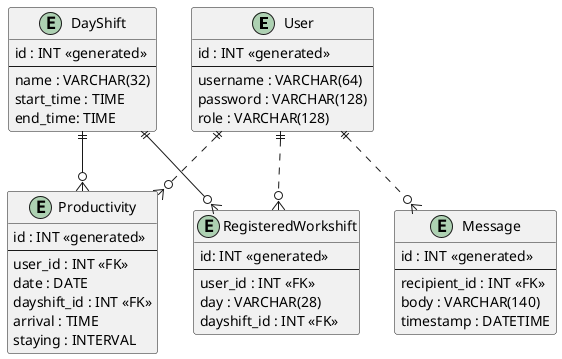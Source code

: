 @startuml

entity User {
    id : INT <<generated>>
    --
    username : VARCHAR(64)
    password : VARCHAR(128)
    role : VARCHAR(128)
}

entity DayShift {
    id : INT <<generated>>
    --
    name : VARCHAR(32)
    start_time : TIME
    end_time: TIME
}

entity RegisteredWorkshift {
    id: INT <<generated>>
    --
    user_id : INT <<FK>>
    day : VARCHAR(28)
    dayshift_id : INT <<FK>>
}

entity Message {
    id : INT <<generated>>
    --
    recipient_id : INT <<FK>>
    body : VARCHAR(140)
    timestamp : DATETIME
}

entity Productivity {
    id : INT <<generated>>
    --
    user_id : INT <<FK>>
    date : DATE
    dayshift_id : INT <<FK>>
    arrival : TIME
    staying : INTERVAL
}

User ||..o{ RegisteredWorkshift
User ||..o{ Message
User ||..o{ Productivity
DayShift ||--o{ RegisteredWorkshift
DayShift ||--o{ Productivity

@enduml